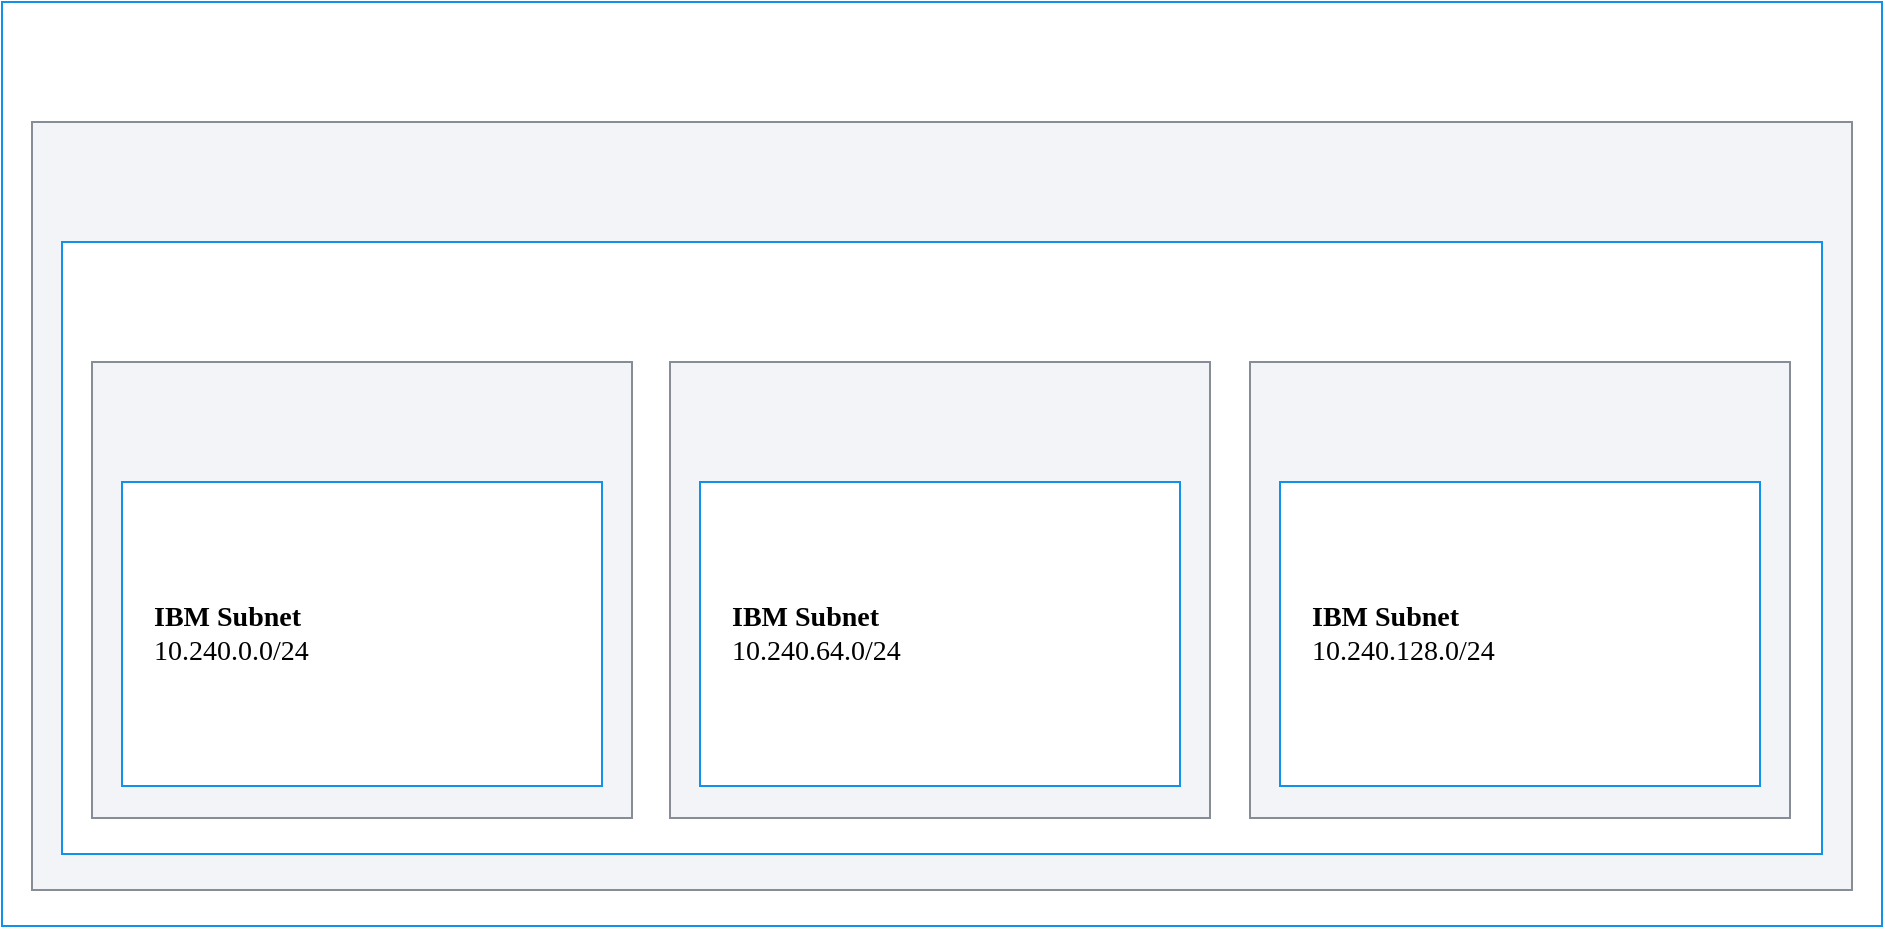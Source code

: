 <mxfile version="18.1.3" type="device" pages="2"><diagram id="rvlJAzY9FK-g-L_IJ9X_" name="Page-1"><mxGraphModel dx="2276" dy="743" grid="1" gridSize="10" guides="1" tooltips="1" connect="1" arrows="1" fold="1" page="1" pageScale="1" pageWidth="850" pageHeight="1100" math="0" shadow="0"><root><mxCell id="0"/><mxCell id="1" parent="0"/><UserObject placeholders="1" label="&lt;b style='font-weight:600'&gt;%Primary-Label%&lt;/b&gt;&lt;br&gt;%Secondary-Text%" Badge-Text="" Icon-Name="ibm-cloud" Primary-Label="IBM Cloud" Secondary-Text="" id="U9DIUWsmCkUQhl2cwHYC-1"><mxCell style="shape=mxgraph.ibm.base;ibmType=groupp;ibmLayout=expanded;strokeColor=#1192e8;fillColor=#ffffff;html=1;metaEdit=1;whiteSpace=wrap;fontFamily=IBM Plex Sans;fontSize=14;image=;align=left;verticalAlign=middle;labelPosition=center;verticalLabelPosition=middle;spacing=0;spacingLeft=16;spacingRight=16;spacingTop=0;spacingBottom=0;container=1;collapsible=0;expand=0;recursiveResize=0;" parent="1" vertex="1"><mxGeometry x="-50" y="150" width="940" height="462" as="geometry"/></mxCell></UserObject><UserObject placeholders="1" label="&lt;b style='font-weight:600'&gt;%Primary-Label%&lt;/b&gt;&lt;br&gt;%Secondary-Text%" Badge-Text="" Icon-Name="location" Primary-Label="Region" Secondary-Text="Dallas" id="U9DIUWsmCkUQhl2cwHYC-2"><mxCell style="shape=mxgraph.ibm.base;ibmType=groupp;ibmLayout=expanded;strokeColor=#878d96;fillColor=#f2f4f8;html=1;metaEdit=1;whiteSpace=wrap;fontFamily=IBM Plex Sans;fontSize=14;image=;align=left;verticalAlign=middle;labelPosition=center;verticalLabelPosition=middle;spacing=0;spacingLeft=16;spacingRight=16;spacingTop=0;spacingBottom=0;container=1;collapsible=0;expand=0;recursiveResize=0;" parent="U9DIUWsmCkUQhl2cwHYC-1" vertex="1"><mxGeometry x="15" y="60" width="910" height="384" as="geometry"/></mxCell></UserObject><UserObject placeholders="1" label="&lt;b style='font-weight:600'&gt;%Primary-Label%&lt;/b&gt;&lt;br&gt;%Secondary-Text%" Badge-Text="" Icon-Name="virtual-private-cloud--alt" Primary-Label="IBM VPC" Secondary-Text="Name" id="U9DIUWsmCkUQhl2cwHYC-3"><mxCell style="shape=mxgraph.ibm.base;ibmType=groupp;ibmLayout=expanded;strokeColor=#1192e8;fillColor=#ffffff;html=1;metaEdit=1;whiteSpace=wrap;fontFamily=IBM Plex Sans;fontSize=14;image=;align=left;verticalAlign=middle;labelPosition=center;verticalLabelPosition=middle;spacing=0;spacingLeft=16;spacingRight=16;spacingTop=0;spacingBottom=0;container=1;collapsible=0;expand=0;recursiveResize=0;" parent="U9DIUWsmCkUQhl2cwHYC-2" vertex="1"><mxGeometry x="15" y="60" width="880" height="306" as="geometry"/></mxCell></UserObject><UserObject placeholders="1" label="&lt;b style='font-weight:600'&gt;%Primary-Label%&lt;/b&gt;&lt;br&gt;%Secondary-Text%" Badge-Text="" Icon-Name="data--center" Primary-Label="Availability Zone 1" Secondary-Text="10.240.0.0/18" id="U9DIUWsmCkUQhl2cwHYC-4"><mxCell style="shape=mxgraph.ibm.base;ibmType=groupp;ibmLayout=expanded;strokeColor=#878d96;fillColor=#f2f4f8;html=1;metaEdit=1;whiteSpace=wrap;fontFamily=IBM Plex Sans;fontSize=14;image=;align=left;verticalAlign=middle;labelPosition=center;verticalLabelPosition=middle;spacing=0;spacingLeft=16;spacingRight=16;spacingTop=0;spacingBottom=0;container=1;collapsible=0;expand=0;recursiveResize=0;" parent="U9DIUWsmCkUQhl2cwHYC-3" vertex="1"><mxGeometry x="15" y="60" width="270" height="228" as="geometry"/></mxCell></UserObject><UserObject placeholders="1" label="&lt;b style='font-weight:600'&gt;%Primary-Label%&lt;/b&gt;&lt;br&gt;%Secondary-Text%" Badge-Text="" Icon-Name="ibm-cloud--subnets" Primary-Label="IBM Subnet" Secondary-Text="10.240.0.0/24" id="U9DIUWsmCkUQhl2cwHYC-5"><mxCell style="shape=mxgraph.ibm.base;ibmType=groupp;ibmLayout=expanded;strokeColor=#1192e8;fillColor=#ffffff;html=1;metaEdit=1;whiteSpace=wrap;fontFamily=IBM Plex Sans;fontSize=14;image=;align=left;verticalAlign=middle;labelPosition=center;verticalLabelPosition=middle;spacing=0;spacingLeft=16;spacingRight=16;spacingTop=0;spacingBottom=0;container=1;collapsible=0;expand=0;recursiveResize=0;" parent="U9DIUWsmCkUQhl2cwHYC-4" vertex="1"><mxGeometry x="15" y="60" width="240" height="152" as="geometry"/></mxCell></UserObject><UserObject placeholders="1" label="&lt;b style='font-weight:600'&gt;%Primary-Label%&lt;/b&gt;&lt;br&gt;%Secondary-Text%" Badge-Text="" Icon-Name="data--center" Primary-Label="Availability Zone 2" Secondary-Text="10.240.64.0/18" id="U9DIUWsmCkUQhl2cwHYC-6"><mxCell style="shape=mxgraph.ibm.base;ibmType=groupp;ibmLayout=expanded;strokeColor=#878d96;fillColor=#f2f4f8;html=1;metaEdit=1;whiteSpace=wrap;fontFamily=IBM Plex Sans;fontSize=14;image=;align=left;verticalAlign=middle;labelPosition=center;verticalLabelPosition=middle;spacing=0;spacingLeft=16;spacingRight=16;spacingTop=0;spacingBottom=0;container=1;collapsible=0;expand=0;recursiveResize=0;" parent="U9DIUWsmCkUQhl2cwHYC-3" vertex="1"><mxGeometry x="304" y="60" width="270" height="228" as="geometry"/></mxCell></UserObject><UserObject placeholders="1" label="&lt;b style='font-weight:600'&gt;%Primary-Label%&lt;/b&gt;&lt;br&gt;%Secondary-Text%" Badge-Text="" Icon-Name="ibm-cloud--subnets" Primary-Label="IBM Subnet" Secondary-Text="10.240.64.0/24" id="U9DIUWsmCkUQhl2cwHYC-7"><mxCell style="shape=mxgraph.ibm.base;ibmType=groupp;ibmLayout=expanded;strokeColor=#1192e8;fillColor=#ffffff;html=1;metaEdit=1;whiteSpace=wrap;fontFamily=IBM Plex Sans;fontSize=14;image=;align=left;verticalAlign=middle;labelPosition=center;verticalLabelPosition=middle;spacing=0;spacingLeft=16;spacingRight=16;spacingTop=0;spacingBottom=0;container=1;collapsible=0;expand=0;recursiveResize=0;" parent="U9DIUWsmCkUQhl2cwHYC-6" vertex="1"><mxGeometry x="15" y="60" width="240" height="152" as="geometry"/></mxCell></UserObject><UserObject placeholders="1" label="&lt;b style='font-weight:600'&gt;%Primary-Label%&lt;/b&gt;&lt;br&gt;%Secondary-Text%" Badge-Text="" Icon-Name="data--center" Primary-Label="Availability Zone 3" Secondary-Text="10.240.128.0/18" id="U9DIUWsmCkUQhl2cwHYC-8"><mxCell style="shape=mxgraph.ibm.base;ibmType=groupp;ibmLayout=expanded;strokeColor=#878d96;fillColor=#f2f4f8;html=1;metaEdit=1;whiteSpace=wrap;fontFamily=IBM Plex Sans;fontSize=14;image=;align=left;verticalAlign=middle;labelPosition=center;verticalLabelPosition=middle;spacing=0;spacingLeft=16;spacingRight=16;spacingTop=0;spacingBottom=0;container=1;collapsible=0;expand=0;recursiveResize=0;" parent="U9DIUWsmCkUQhl2cwHYC-3" vertex="1"><mxGeometry x="594" y="60" width="270" height="228" as="geometry"/></mxCell></UserObject><UserObject placeholders="1" label="&lt;b style='font-weight:600'&gt;%Primary-Label%&lt;/b&gt;&lt;br&gt;%Secondary-Text%" Badge-Text="" Icon-Name="ibm-cloud--subnets" Primary-Label="IBM Subnet" Secondary-Text="10.240.128.0/24" id="U9DIUWsmCkUQhl2cwHYC-9"><mxCell style="shape=mxgraph.ibm.base;ibmType=groupp;ibmLayout=expanded;strokeColor=#1192e8;fillColor=#ffffff;html=1;metaEdit=1;whiteSpace=wrap;fontFamily=IBM Plex Sans;fontSize=14;image=;align=left;verticalAlign=middle;labelPosition=center;verticalLabelPosition=middle;spacing=0;spacingLeft=16;spacingRight=16;spacingTop=0;spacingBottom=0;container=1;collapsible=0;expand=0;recursiveResize=0;" parent="U9DIUWsmCkUQhl2cwHYC-8" vertex="1"><mxGeometry x="15" y="60" width="240" height="152" as="geometry"/></mxCell></UserObject></root></mxGraphModel></diagram><diagram id="XHVNEz6JvMIMAlB0d3fW" name="Page-2"><mxGraphModel dx="2276" dy="743" grid="1" gridSize="10" guides="1" tooltips="1" connect="1" arrows="1" fold="1" page="1" pageScale="1" pageWidth="850" pageHeight="1100" math="0" shadow="0"><root><mxCell id="0"/><mxCell id="1" parent="0"/><UserObject placeholders="1" label="&lt;b style='font-weight:600'&gt;%Primary-Label%&lt;/b&gt;&lt;br&gt;%Secondary-Text%" Badge-Text="" Icon-Name="ibm-cloud" Primary-Label="IBM Cloud" Secondary-Text="" id="qHO9ha0LjHDyZH2-4KNs-2"><mxCell style="shape=mxgraph.ibm.base;ibmType=groupp;ibmLayout=expanded;strokeColor=#1192e8;fillColor=default;html=1;metaEdit=1;whiteSpace=wrap;fontFamily=IBM Plex Sans;fontSize=14;image=;align=left;verticalAlign=middle;labelPosition=center;verticalLabelPosition=middle;spacing=0;spacingLeft=16;spacingRight=16;spacingTop=0;spacingBottom=0;container=1;collapsible=0;expand=0;recursiveResize=0;" vertex="1" parent="1"><mxGeometry x="20" y="310" width="820" height="400" as="geometry"/></mxCell></UserObject><UserObject placeholders="1" label="&lt;b style='font-weight:600'&gt;%Primary-Label%&lt;/b&gt;&lt;br&gt;%Secondary-Text%" Badge-Text="" Icon-Name="location" Primary-Label="Region" Secondary-Text="" id="qHO9ha0LjHDyZH2-4KNs-3"><mxCell style="shape=mxgraph.ibm.base;ibmType=groupp;ibmLayout=expanded;strokeColor=#878d96;fillColor=default;html=1;metaEdit=1;whiteSpace=wrap;fontFamily=IBM Plex Sans;fontSize=14;image=;align=left;verticalAlign=middle;labelPosition=center;verticalLabelPosition=middle;spacing=0;spacingLeft=16;spacingRight=16;spacingTop=0;spacingBottom=0;container=1;collapsible=0;expand=0;recursiveResize=0;" vertex="1" parent="qHO9ha0LjHDyZH2-4KNs-2"><mxGeometry x="30" y="40" width="770" height="350" as="geometry"/></mxCell></UserObject><UserObject placeholders="1" label="&lt;b style='font-weight:600'&gt;%Primary-Label%&lt;/b&gt;&lt;br&gt;%Secondary-Text%" Badge-Text="" Icon-Name="virtual-private-cloud" Primary-Label="VPC" Secondary-Text="" id="qHO9ha0LjHDyZH2-4KNs-1"><mxCell style="shape=mxgraph.ibm.base;ibmType=groupl;ibmLayout=expanded;strokeColor=#1192e8;fillColor=default;html=1;metaEdit=1;whiteSpace=wrap;fontFamily=IBM Plex Sans;fontSize=14;image=;align=left;verticalAlign=middle;labelPosition=center;verticalLabelPosition=middle;spacing=0;spacingLeft=16;spacingRight=16;spacingTop=0;spacingBottom=0;container=1;collapsible=0;expand=0;recursiveResize=0;" vertex="1" parent="qHO9ha0LjHDyZH2-4KNs-3"><mxGeometry x="30" y="40" width="720" height="300" as="geometry"/></mxCell></UserObject><UserObject placeholders="1" label="&lt;b style='font-weight:600'&gt;%Primary-Label%&lt;/b&gt;&lt;br&gt;%Secondary-Text%" Badge-Text="" Icon-Name="data--center" Primary-Label="Availability Zone" Secondary-Text="" id="qHO9ha0LjHDyZH2-4KNs-4"><mxCell style="shape=mxgraph.ibm.base;ibmType=groupp;ibmLayout=expanded;strokeColor=#878d96;fillColor=default;html=1;metaEdit=1;whiteSpace=wrap;fontFamily=IBM Plex Sans;fontSize=14;image=;align=left;verticalAlign=middle;labelPosition=center;verticalLabelPosition=middle;spacing=0;spacingLeft=16;spacingRight=16;spacingTop=0;spacingBottom=0;container=1;collapsible=0;expand=0;recursiveResize=0;" vertex="1" parent="qHO9ha0LjHDyZH2-4KNs-1"><mxGeometry x="20" y="40" width="680" height="250" as="geometry"/></mxCell></UserObject><UserObject placeholders="1" label="&lt;b style='font-weight:600'&gt;%Primary-Label%&lt;/b&gt;&lt;br&gt;%Secondary-Text%" Badge-Text="" Icon-Name="ibm-cloud--subnets" Primary-Label="Subnet" Secondary-Text="10.xxx.1.0/24" id="qHO9ha0LjHDyZH2-4KNs-5"><mxCell style="shape=mxgraph.ibm.base;ibmType=groupp;ibmLayout=expanded;strokeColor=#1192e8;fillColor=default;html=1;metaEdit=1;whiteSpace=wrap;fontFamily=IBM Plex Sans;fontSize=14;image=;align=left;verticalAlign=middle;labelPosition=center;verticalLabelPosition=middle;spacing=0;spacingLeft=16;spacingRight=16;spacingTop=0;spacingBottom=0;container=1;collapsible=0;expand=0;recursiveResize=0;" vertex="1" parent="qHO9ha0LjHDyZH2-4KNs-4"><mxGeometry x="30" y="40" width="280" height="200" as="geometry"/></mxCell></UserObject><UserObject placeholders="1" label="&lt;b style='font-weight:600'&gt;%Primary-Label%&lt;/b&gt;&lt;br&gt;%Secondary-Text%" Badge-Text="" Icon-Name="group--security" Primary-Label="Frontend Security Group" Secondary-Text="" id="qHO9ha0LjHDyZH2-4KNs-7"><mxCell style="shape=mxgraph.ibm.base;ibmType=zone;ibmLayout=expanded;strokeColor=#fa4d56;fillColor=none;strokeWidth=2;html=1;metaEdit=1;whiteSpace=wrap;fontFamily=IBM Plex Sans;fontSize=14;image=;align=left;verticalAlign=middle;labelPosition=center;verticalLabelPosition=middle;spacing=0;spacingLeft=16;spacingRight=16;spacingTop=0;spacingBottom=0;" vertex="1" parent="qHO9ha0LjHDyZH2-4KNs-5"><mxGeometry x="20" y="50" width="250" height="140" as="geometry"/></mxCell></UserObject><UserObject placeholders="1" label="&lt;b style='font-weight:600'&gt;%Primary-Label%&lt;/b&gt;&lt;br&gt;%Secondary-Text%" Badge-Text="" Icon-Name="instance--virtual" Primary-Label="Frontend Server" Secondary-Text="" id="qHO9ha0LjHDyZH2-4KNs-10"><mxCell style="shape=mxgraph.ibm.base;ibmType=nodep;ibmLayout=collapsed;strokeColor=#198038;fillColor=none;html=1;metaEdit=1;whiteSpace=wrap;fontFamily=IBM Plex Sans;fontSize=14;image=;align=center;verticalAlign=top;labelPosition=center;verticalLabelPosition=bottom;spacing=0;spacingLeft=16;spacingRight=16;spacingTop=0;spacingBottom=4;" vertex="1" parent="qHO9ha0LjHDyZH2-4KNs-5"><mxGeometry x="121" y="96" width="48" height="48" as="geometry"/></mxCell></UserObject><UserObject placeholders="1" label="&lt;b style='font-weight:600'&gt;%Primary-Label%&lt;/b&gt;&lt;br&gt;%Secondary-Text%" Badge-Text="" Icon-Name="ibm-cloud--subnets" Primary-Label="Subnet" Secondary-Text="10.xxx.0.0/24" id="qHO9ha0LjHDyZH2-4KNs-6"><mxCell style="shape=mxgraph.ibm.base;ibmType=groupp;ibmLayout=expanded;strokeColor=#1192e8;fillColor=default;html=1;metaEdit=1;whiteSpace=wrap;fontFamily=IBM Plex Sans;fontSize=14;image=;align=left;verticalAlign=middle;labelPosition=center;verticalLabelPosition=middle;spacing=0;spacingLeft=16;spacingRight=16;spacingTop=0;spacingBottom=0;container=1;collapsible=0;expand=0;recursiveResize=0;" vertex="1" parent="qHO9ha0LjHDyZH2-4KNs-4"><mxGeometry x="380" y="40" width="290" height="200" as="geometry"/></mxCell></UserObject><UserObject placeholders="1" label="&lt;b style='font-weight:600'&gt;%Primary-Label%&lt;/b&gt;&lt;br&gt;%Secondary-Text%" Badge-Text="" Icon-Name="group--security" Primary-Label="Backend Security Group" Secondary-Text="" id="qHO9ha0LjHDyZH2-4KNs-8"><mxCell style="shape=mxgraph.ibm.base;ibmType=zone;ibmLayout=expanded;strokeColor=#fa4d56;fillColor=none;strokeWidth=2;html=1;metaEdit=1;whiteSpace=wrap;fontFamily=IBM Plex Sans;fontSize=14;image=;align=left;verticalAlign=middle;labelPosition=center;verticalLabelPosition=middle;spacing=0;spacingLeft=16;spacingRight=16;spacingTop=0;spacingBottom=0;" vertex="1" parent="qHO9ha0LjHDyZH2-4KNs-6"><mxGeometry x="30" y="50" width="250" height="140" as="geometry"/></mxCell></UserObject><UserObject placeholders="1" label="&lt;b style='font-weight:600'&gt;%Primary-Label%&lt;/b&gt;&lt;br&gt;%Secondary-Text%" Badge-Text="" Icon-Name="instance--virtual" Primary-Label="Backend Server" Secondary-Text="" id="qHO9ha0LjHDyZH2-4KNs-11"><mxCell style="shape=mxgraph.ibm.base;ibmType=nodep;ibmLayout=collapsed;strokeColor=#198038;fillColor=none;html=1;metaEdit=1;whiteSpace=wrap;fontFamily=IBM Plex Sans;fontSize=14;image=;align=center;verticalAlign=top;labelPosition=center;verticalLabelPosition=bottom;spacing=0;spacingLeft=16;spacingRight=16;spacingTop=0;spacingBottom=4;" vertex="1" parent="qHO9ha0LjHDyZH2-4KNs-6"><mxGeometry x="131" y="96" width="48" height="48" as="geometry"/></mxCell></UserObject><mxCell id="qHO9ha0LjHDyZH2-4KNs-12" style="edgeStyle=orthogonalEdgeStyle;rounded=0;orthogonalLoop=1;jettySize=auto;html=1;entryX=0;entryY=0.5;entryDx=0;entryDy=0;entryPerimeter=0;" edge="1" parent="qHO9ha0LjHDyZH2-4KNs-4" source="qHO9ha0LjHDyZH2-4KNs-10" target="qHO9ha0LjHDyZH2-4KNs-11"><mxGeometry relative="1" as="geometry"/></mxCell><mxCell id="qHO9ha0LjHDyZH2-4KNs-14" style="edgeStyle=orthogonalEdgeStyle;rounded=0;orthogonalLoop=1;jettySize=auto;html=1;" edge="1" parent="1" source="qHO9ha0LjHDyZH2-4KNs-13" target="qHO9ha0LjHDyZH2-4KNs-10"><mxGeometry relative="1" as="geometry"/></mxCell><UserObject placeholders="1" label="&lt;b style='font-weight:600'&gt;%Primary-Label%&lt;/b&gt;&lt;br&gt;%Secondary-Text%" Badge-Text="" Icon-Name="user" Primary-Label="User" Secondary-Text="" id="qHO9ha0LjHDyZH2-4KNs-13"><mxCell style="shape=mxgraph.ibm.base;ibmType=actor;ibmLayout=collapsed;strokeColor=#000000;fillColor=none;html=1;metaEdit=1;whiteSpace=wrap;fontFamily=IBM Plex Sans;fontSize=14;image=;align=center;verticalAlign=top;labelPosition=center;verticalLabelPosition=bottom;spacing=0;spacingLeft=16;spacingRight=16;spacingTop=0;spacingBottom=4;" vertex="1" parent="1"><mxGeometry x="-80" y="566" width="48" height="48" as="geometry"/></mxCell></UserObject><mxCell id="qHO9ha0LjHDyZH2-4KNs-17" style="edgeStyle=orthogonalEdgeStyle;rounded=0;orthogonalLoop=1;jettySize=auto;html=1;entryX=1.003;entryY=0.583;entryDx=0;entryDy=0;entryPerimeter=0;" edge="1" parent="1" source="qHO9ha0LjHDyZH2-4KNs-16" target="qHO9ha0LjHDyZH2-4KNs-1"><mxGeometry relative="1" as="geometry"/></mxCell><UserObject placeholders="1" label="&lt;b style='font-weight:600'&gt;%Primary-Label%&lt;/b&gt;&lt;br&gt;%Secondary-Text%" Badge-Text="" Icon-Name="group" Primary-Label="DEVOPS" Secondary-Text="" id="qHO9ha0LjHDyZH2-4KNs-16"><mxCell style="shape=mxgraph.ibm.base;ibmType=actor;ibmLayout=collapsed;strokeColor=#000000;fillColor=none;html=1;metaEdit=1;whiteSpace=wrap;fontFamily=IBM Plex Sans;fontSize=14;image=;align=center;verticalAlign=top;labelPosition=center;verticalLabelPosition=bottom;spacing=0;spacingLeft=16;spacingRight=16;spacingTop=0;spacingBottom=4;" vertex="1" parent="1"><mxGeometry x="920" y="540" width="48" height="48" as="geometry"/></mxCell></UserObject></root></mxGraphModel></diagram></mxfile>